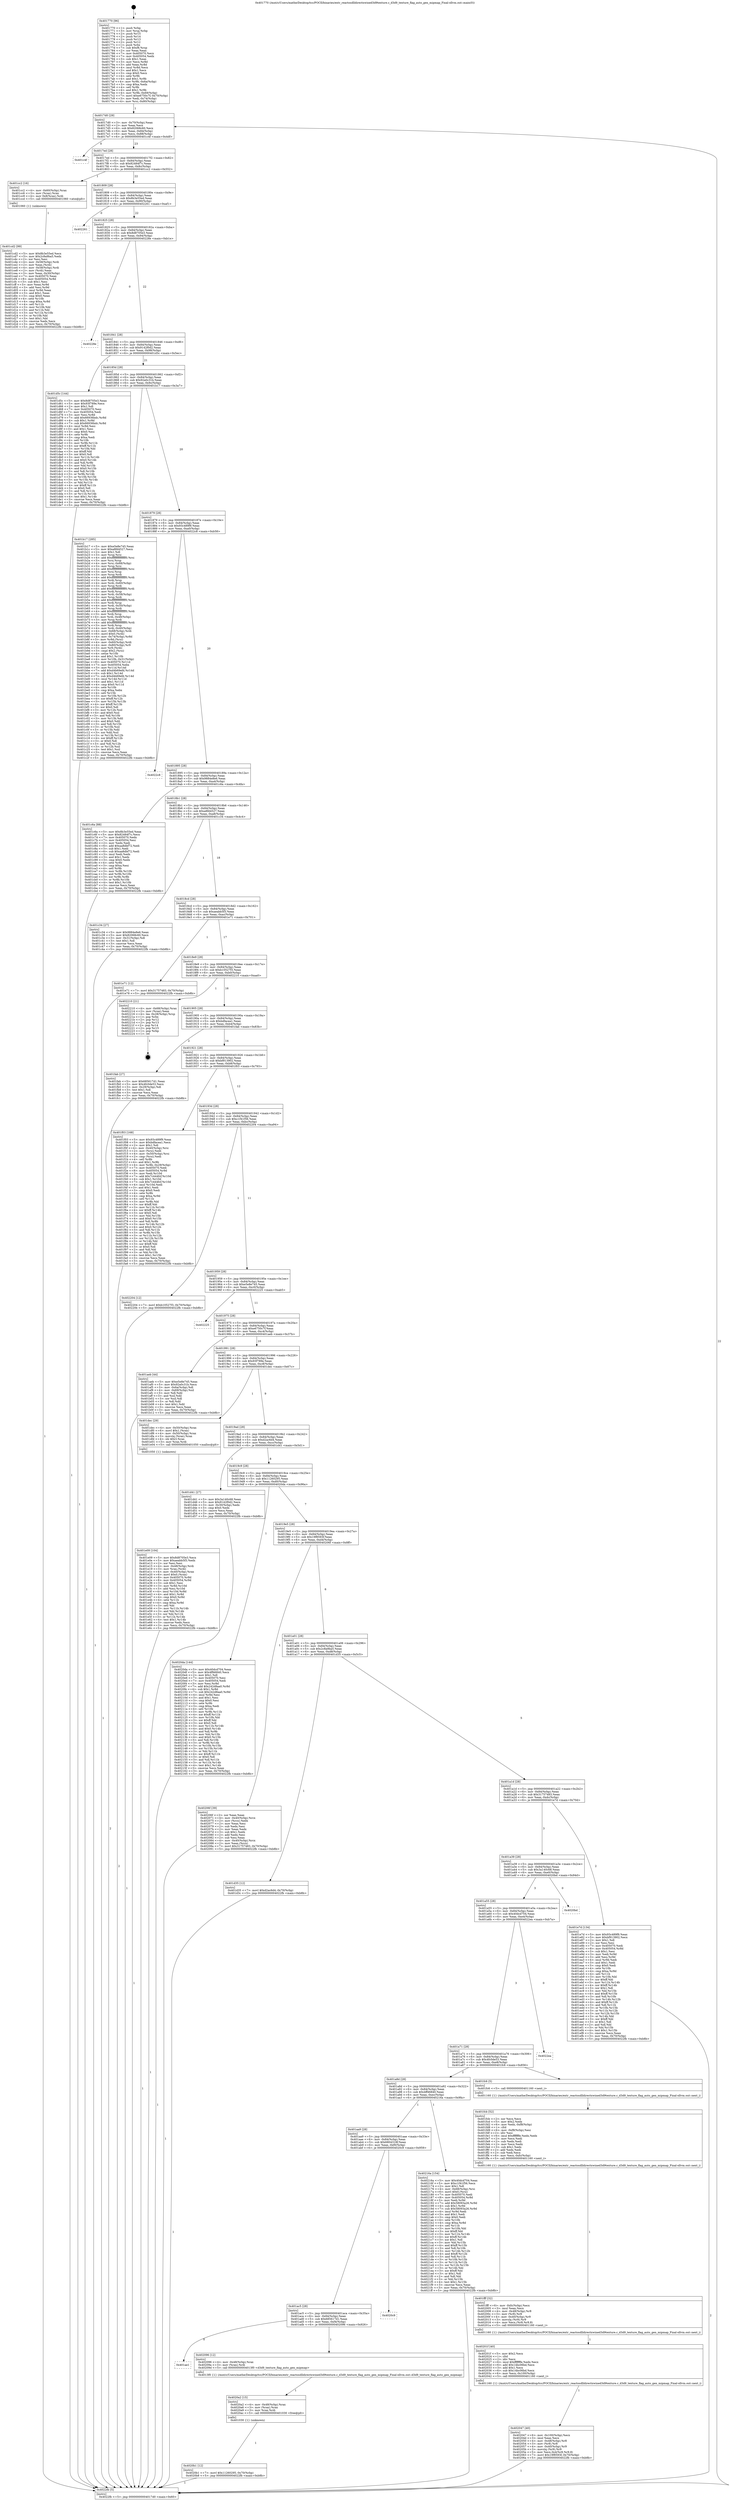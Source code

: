 digraph "0x401770" {
  label = "0x401770 (/mnt/c/Users/mathe/Desktop/tcc/POCII/binaries/extr_reactosdlldirectxwined3d9texture.c_d3d9_texture_flag_auto_gen_mipmap_Final-ollvm.out::main(0))"
  labelloc = "t"
  node[shape=record]

  Entry [label="",width=0.3,height=0.3,shape=circle,fillcolor=black,style=filled]
  "0x4017d0" [label="{
     0x4017d0 [29]\l
     | [instrs]\l
     &nbsp;&nbsp;0x4017d0 \<+3\>: mov -0x70(%rbp),%eax\l
     &nbsp;&nbsp;0x4017d3 \<+2\>: mov %eax,%ecx\l
     &nbsp;&nbsp;0x4017d5 \<+6\>: sub $0x82068c60,%ecx\l
     &nbsp;&nbsp;0x4017db \<+6\>: mov %eax,-0x84(%rbp)\l
     &nbsp;&nbsp;0x4017e1 \<+6\>: mov %ecx,-0x88(%rbp)\l
     &nbsp;&nbsp;0x4017e7 \<+6\>: je 0000000000401c4f \<main+0x4df\>\l
  }"]
  "0x401c4f" [label="{
     0x401c4f\l
  }", style=dashed]
  "0x4017ed" [label="{
     0x4017ed [28]\l
     | [instrs]\l
     &nbsp;&nbsp;0x4017ed \<+5\>: jmp 00000000004017f2 \<main+0x82\>\l
     &nbsp;&nbsp;0x4017f2 \<+6\>: mov -0x84(%rbp),%eax\l
     &nbsp;&nbsp;0x4017f8 \<+5\>: sub $0x82484f7c,%eax\l
     &nbsp;&nbsp;0x4017fd \<+6\>: mov %eax,-0x8c(%rbp)\l
     &nbsp;&nbsp;0x401803 \<+6\>: je 0000000000401cc2 \<main+0x552\>\l
  }"]
  Exit [label="",width=0.3,height=0.3,shape=circle,fillcolor=black,style=filled,peripheries=2]
  "0x401cc2" [label="{
     0x401cc2 [16]\l
     | [instrs]\l
     &nbsp;&nbsp;0x401cc2 \<+4\>: mov -0x60(%rbp),%rax\l
     &nbsp;&nbsp;0x401cc6 \<+3\>: mov (%rax),%rax\l
     &nbsp;&nbsp;0x401cc9 \<+4\>: mov 0x8(%rax),%rdi\l
     &nbsp;&nbsp;0x401ccd \<+5\>: call 0000000000401060 \<atoi@plt\>\l
     | [calls]\l
     &nbsp;&nbsp;0x401060 \{1\} (unknown)\l
  }"]
  "0x401809" [label="{
     0x401809 [28]\l
     | [instrs]\l
     &nbsp;&nbsp;0x401809 \<+5\>: jmp 000000000040180e \<main+0x9e\>\l
     &nbsp;&nbsp;0x40180e \<+6\>: mov -0x84(%rbp),%eax\l
     &nbsp;&nbsp;0x401814 \<+5\>: sub $0x8b3e55ed,%eax\l
     &nbsp;&nbsp;0x401819 \<+6\>: mov %eax,-0x90(%rbp)\l
     &nbsp;&nbsp;0x40181f \<+6\>: je 0000000000402261 \<main+0xaf1\>\l
  }"]
  "0x4020b1" [label="{
     0x4020b1 [12]\l
     | [instrs]\l
     &nbsp;&nbsp;0x4020b1 \<+7\>: movl $0x11260295,-0x70(%rbp)\l
     &nbsp;&nbsp;0x4020b8 \<+5\>: jmp 00000000004022fb \<main+0xb8b\>\l
  }"]
  "0x402261" [label="{
     0x402261\l
  }", style=dashed]
  "0x401825" [label="{
     0x401825 [28]\l
     | [instrs]\l
     &nbsp;&nbsp;0x401825 \<+5\>: jmp 000000000040182a \<main+0xba\>\l
     &nbsp;&nbsp;0x40182a \<+6\>: mov -0x84(%rbp),%eax\l
     &nbsp;&nbsp;0x401830 \<+5\>: sub $0x8d8705e3,%eax\l
     &nbsp;&nbsp;0x401835 \<+6\>: mov %eax,-0x94(%rbp)\l
     &nbsp;&nbsp;0x40183b \<+6\>: je 000000000040228e \<main+0xb1e\>\l
  }"]
  "0x4020a2" [label="{
     0x4020a2 [15]\l
     | [instrs]\l
     &nbsp;&nbsp;0x4020a2 \<+4\>: mov -0x48(%rbp),%rax\l
     &nbsp;&nbsp;0x4020a6 \<+3\>: mov (%rax),%rax\l
     &nbsp;&nbsp;0x4020a9 \<+3\>: mov %rax,%rdi\l
     &nbsp;&nbsp;0x4020ac \<+5\>: call 0000000000401030 \<free@plt\>\l
     | [calls]\l
     &nbsp;&nbsp;0x401030 \{1\} (unknown)\l
  }"]
  "0x40228e" [label="{
     0x40228e\l
  }", style=dashed]
  "0x401841" [label="{
     0x401841 [28]\l
     | [instrs]\l
     &nbsp;&nbsp;0x401841 \<+5\>: jmp 0000000000401846 \<main+0xd6\>\l
     &nbsp;&nbsp;0x401846 \<+6\>: mov -0x84(%rbp),%eax\l
     &nbsp;&nbsp;0x40184c \<+5\>: sub $0x9142f0d2,%eax\l
     &nbsp;&nbsp;0x401851 \<+6\>: mov %eax,-0x98(%rbp)\l
     &nbsp;&nbsp;0x401857 \<+6\>: je 0000000000401d5c \<main+0x5ec\>\l
  }"]
  "0x401ae1" [label="{
     0x401ae1\l
  }", style=dashed]
  "0x401d5c" [label="{
     0x401d5c [144]\l
     | [instrs]\l
     &nbsp;&nbsp;0x401d5c \<+5\>: mov $0x8d8705e3,%eax\l
     &nbsp;&nbsp;0x401d61 \<+5\>: mov $0x93f789e,%ecx\l
     &nbsp;&nbsp;0x401d66 \<+2\>: mov $0x1,%dl\l
     &nbsp;&nbsp;0x401d68 \<+7\>: mov 0x405070,%esi\l
     &nbsp;&nbsp;0x401d6f \<+7\>: mov 0x405054,%edi\l
     &nbsp;&nbsp;0x401d76 \<+3\>: mov %esi,%r8d\l
     &nbsp;&nbsp;0x401d79 \<+7\>: add $0x66936bdc,%r8d\l
     &nbsp;&nbsp;0x401d80 \<+4\>: sub $0x1,%r8d\l
     &nbsp;&nbsp;0x401d84 \<+7\>: sub $0x66936bdc,%r8d\l
     &nbsp;&nbsp;0x401d8b \<+4\>: imul %r8d,%esi\l
     &nbsp;&nbsp;0x401d8f \<+3\>: and $0x1,%esi\l
     &nbsp;&nbsp;0x401d92 \<+3\>: cmp $0x0,%esi\l
     &nbsp;&nbsp;0x401d95 \<+4\>: sete %r9b\l
     &nbsp;&nbsp;0x401d99 \<+3\>: cmp $0xa,%edi\l
     &nbsp;&nbsp;0x401d9c \<+4\>: setl %r10b\l
     &nbsp;&nbsp;0x401da0 \<+3\>: mov %r9b,%r11b\l
     &nbsp;&nbsp;0x401da3 \<+4\>: xor $0xff,%r11b\l
     &nbsp;&nbsp;0x401da7 \<+3\>: mov %r10b,%bl\l
     &nbsp;&nbsp;0x401daa \<+3\>: xor $0xff,%bl\l
     &nbsp;&nbsp;0x401dad \<+3\>: xor $0x0,%dl\l
     &nbsp;&nbsp;0x401db0 \<+3\>: mov %r11b,%r14b\l
     &nbsp;&nbsp;0x401db3 \<+4\>: and $0x0,%r14b\l
     &nbsp;&nbsp;0x401db7 \<+3\>: and %dl,%r9b\l
     &nbsp;&nbsp;0x401dba \<+3\>: mov %bl,%r15b\l
     &nbsp;&nbsp;0x401dbd \<+4\>: and $0x0,%r15b\l
     &nbsp;&nbsp;0x401dc1 \<+3\>: and %dl,%r10b\l
     &nbsp;&nbsp;0x401dc4 \<+3\>: or %r9b,%r14b\l
     &nbsp;&nbsp;0x401dc7 \<+3\>: or %r10b,%r15b\l
     &nbsp;&nbsp;0x401dca \<+3\>: xor %r15b,%r14b\l
     &nbsp;&nbsp;0x401dcd \<+3\>: or %bl,%r11b\l
     &nbsp;&nbsp;0x401dd0 \<+4\>: xor $0xff,%r11b\l
     &nbsp;&nbsp;0x401dd4 \<+3\>: or $0x0,%dl\l
     &nbsp;&nbsp;0x401dd7 \<+3\>: and %dl,%r11b\l
     &nbsp;&nbsp;0x401dda \<+3\>: or %r11b,%r14b\l
     &nbsp;&nbsp;0x401ddd \<+4\>: test $0x1,%r14b\l
     &nbsp;&nbsp;0x401de1 \<+3\>: cmovne %ecx,%eax\l
     &nbsp;&nbsp;0x401de4 \<+3\>: mov %eax,-0x70(%rbp)\l
     &nbsp;&nbsp;0x401de7 \<+5\>: jmp 00000000004022fb \<main+0xb8b\>\l
  }"]
  "0x40185d" [label="{
     0x40185d [28]\l
     | [instrs]\l
     &nbsp;&nbsp;0x40185d \<+5\>: jmp 0000000000401862 \<main+0xf2\>\l
     &nbsp;&nbsp;0x401862 \<+6\>: mov -0x84(%rbp),%eax\l
     &nbsp;&nbsp;0x401868 \<+5\>: sub $0x92a0c31b,%eax\l
     &nbsp;&nbsp;0x40186d \<+6\>: mov %eax,-0x9c(%rbp)\l
     &nbsp;&nbsp;0x401873 \<+6\>: je 0000000000401b17 \<main+0x3a7\>\l
  }"]
  "0x402096" [label="{
     0x402096 [12]\l
     | [instrs]\l
     &nbsp;&nbsp;0x402096 \<+4\>: mov -0x48(%rbp),%rax\l
     &nbsp;&nbsp;0x40209a \<+3\>: mov (%rax),%rdi\l
     &nbsp;&nbsp;0x40209d \<+5\>: call 00000000004013f0 \<d3d9_texture_flag_auto_gen_mipmap\>\l
     | [calls]\l
     &nbsp;&nbsp;0x4013f0 \{1\} (/mnt/c/Users/mathe/Desktop/tcc/POCII/binaries/extr_reactosdlldirectxwined3d9texture.c_d3d9_texture_flag_auto_gen_mipmap_Final-ollvm.out::d3d9_texture_flag_auto_gen_mipmap)\l
  }"]
  "0x401b17" [label="{
     0x401b17 [285]\l
     | [instrs]\l
     &nbsp;&nbsp;0x401b17 \<+5\>: mov $0xe5e8e745,%eax\l
     &nbsp;&nbsp;0x401b1c \<+5\>: mov $0xa8fd4527,%ecx\l
     &nbsp;&nbsp;0x401b21 \<+2\>: mov $0x1,%dl\l
     &nbsp;&nbsp;0x401b23 \<+3\>: mov %rsp,%rsi\l
     &nbsp;&nbsp;0x401b26 \<+4\>: add $0xfffffffffffffff0,%rsi\l
     &nbsp;&nbsp;0x401b2a \<+3\>: mov %rsi,%rsp\l
     &nbsp;&nbsp;0x401b2d \<+4\>: mov %rsi,-0x68(%rbp)\l
     &nbsp;&nbsp;0x401b31 \<+3\>: mov %rsp,%rsi\l
     &nbsp;&nbsp;0x401b34 \<+4\>: add $0xfffffffffffffff0,%rsi\l
     &nbsp;&nbsp;0x401b38 \<+3\>: mov %rsi,%rsp\l
     &nbsp;&nbsp;0x401b3b \<+3\>: mov %rsp,%rdi\l
     &nbsp;&nbsp;0x401b3e \<+4\>: add $0xfffffffffffffff0,%rdi\l
     &nbsp;&nbsp;0x401b42 \<+3\>: mov %rdi,%rsp\l
     &nbsp;&nbsp;0x401b45 \<+4\>: mov %rdi,-0x60(%rbp)\l
     &nbsp;&nbsp;0x401b49 \<+3\>: mov %rsp,%rdi\l
     &nbsp;&nbsp;0x401b4c \<+4\>: add $0xfffffffffffffff0,%rdi\l
     &nbsp;&nbsp;0x401b50 \<+3\>: mov %rdi,%rsp\l
     &nbsp;&nbsp;0x401b53 \<+4\>: mov %rdi,-0x58(%rbp)\l
     &nbsp;&nbsp;0x401b57 \<+3\>: mov %rsp,%rdi\l
     &nbsp;&nbsp;0x401b5a \<+4\>: add $0xfffffffffffffff0,%rdi\l
     &nbsp;&nbsp;0x401b5e \<+3\>: mov %rdi,%rsp\l
     &nbsp;&nbsp;0x401b61 \<+4\>: mov %rdi,-0x50(%rbp)\l
     &nbsp;&nbsp;0x401b65 \<+3\>: mov %rsp,%rdi\l
     &nbsp;&nbsp;0x401b68 \<+4\>: add $0xfffffffffffffff0,%rdi\l
     &nbsp;&nbsp;0x401b6c \<+3\>: mov %rdi,%rsp\l
     &nbsp;&nbsp;0x401b6f \<+4\>: mov %rdi,-0x48(%rbp)\l
     &nbsp;&nbsp;0x401b73 \<+3\>: mov %rsp,%rdi\l
     &nbsp;&nbsp;0x401b76 \<+4\>: add $0xfffffffffffffff0,%rdi\l
     &nbsp;&nbsp;0x401b7a \<+3\>: mov %rdi,%rsp\l
     &nbsp;&nbsp;0x401b7d \<+4\>: mov %rdi,-0x40(%rbp)\l
     &nbsp;&nbsp;0x401b81 \<+4\>: mov -0x68(%rbp),%rdi\l
     &nbsp;&nbsp;0x401b85 \<+6\>: movl $0x0,(%rdi)\l
     &nbsp;&nbsp;0x401b8b \<+4\>: mov -0x74(%rbp),%r8d\l
     &nbsp;&nbsp;0x401b8f \<+3\>: mov %r8d,(%rsi)\l
     &nbsp;&nbsp;0x401b92 \<+4\>: mov -0x60(%rbp),%rdi\l
     &nbsp;&nbsp;0x401b96 \<+4\>: mov -0x80(%rbp),%r9\l
     &nbsp;&nbsp;0x401b9a \<+3\>: mov %r9,(%rdi)\l
     &nbsp;&nbsp;0x401b9d \<+3\>: cmpl $0x2,(%rsi)\l
     &nbsp;&nbsp;0x401ba0 \<+4\>: setne %r10b\l
     &nbsp;&nbsp;0x401ba4 \<+4\>: and $0x1,%r10b\l
     &nbsp;&nbsp;0x401ba8 \<+4\>: mov %r10b,-0x31(%rbp)\l
     &nbsp;&nbsp;0x401bac \<+8\>: mov 0x405070,%r11d\l
     &nbsp;&nbsp;0x401bb4 \<+7\>: mov 0x405054,%ebx\l
     &nbsp;&nbsp;0x401bbb \<+3\>: mov %r11d,%r14d\l
     &nbsp;&nbsp;0x401bbe \<+7\>: add $0xd4b69efd,%r14d\l
     &nbsp;&nbsp;0x401bc5 \<+4\>: sub $0x1,%r14d\l
     &nbsp;&nbsp;0x401bc9 \<+7\>: sub $0xd4b69efd,%r14d\l
     &nbsp;&nbsp;0x401bd0 \<+4\>: imul %r14d,%r11d\l
     &nbsp;&nbsp;0x401bd4 \<+4\>: and $0x1,%r11d\l
     &nbsp;&nbsp;0x401bd8 \<+4\>: cmp $0x0,%r11d\l
     &nbsp;&nbsp;0x401bdc \<+4\>: sete %r10b\l
     &nbsp;&nbsp;0x401be0 \<+3\>: cmp $0xa,%ebx\l
     &nbsp;&nbsp;0x401be3 \<+4\>: setl %r15b\l
     &nbsp;&nbsp;0x401be7 \<+3\>: mov %r10b,%r12b\l
     &nbsp;&nbsp;0x401bea \<+4\>: xor $0xff,%r12b\l
     &nbsp;&nbsp;0x401bee \<+3\>: mov %r15b,%r13b\l
     &nbsp;&nbsp;0x401bf1 \<+4\>: xor $0xff,%r13b\l
     &nbsp;&nbsp;0x401bf5 \<+3\>: xor $0x0,%dl\l
     &nbsp;&nbsp;0x401bf8 \<+3\>: mov %r12b,%sil\l
     &nbsp;&nbsp;0x401bfb \<+4\>: and $0x0,%sil\l
     &nbsp;&nbsp;0x401bff \<+3\>: and %dl,%r10b\l
     &nbsp;&nbsp;0x401c02 \<+3\>: mov %r13b,%dil\l
     &nbsp;&nbsp;0x401c05 \<+4\>: and $0x0,%dil\l
     &nbsp;&nbsp;0x401c09 \<+3\>: and %dl,%r15b\l
     &nbsp;&nbsp;0x401c0c \<+3\>: or %r10b,%sil\l
     &nbsp;&nbsp;0x401c0f \<+3\>: or %r15b,%dil\l
     &nbsp;&nbsp;0x401c12 \<+3\>: xor %dil,%sil\l
     &nbsp;&nbsp;0x401c15 \<+3\>: or %r13b,%r12b\l
     &nbsp;&nbsp;0x401c18 \<+4\>: xor $0xff,%r12b\l
     &nbsp;&nbsp;0x401c1c \<+3\>: or $0x0,%dl\l
     &nbsp;&nbsp;0x401c1f \<+3\>: and %dl,%r12b\l
     &nbsp;&nbsp;0x401c22 \<+3\>: or %r12b,%sil\l
     &nbsp;&nbsp;0x401c25 \<+4\>: test $0x1,%sil\l
     &nbsp;&nbsp;0x401c29 \<+3\>: cmovne %ecx,%eax\l
     &nbsp;&nbsp;0x401c2c \<+3\>: mov %eax,-0x70(%rbp)\l
     &nbsp;&nbsp;0x401c2f \<+5\>: jmp 00000000004022fb \<main+0xb8b\>\l
  }"]
  "0x401879" [label="{
     0x401879 [28]\l
     | [instrs]\l
     &nbsp;&nbsp;0x401879 \<+5\>: jmp 000000000040187e \<main+0x10e\>\l
     &nbsp;&nbsp;0x40187e \<+6\>: mov -0x84(%rbp),%eax\l
     &nbsp;&nbsp;0x401884 \<+5\>: sub $0x93c489f9,%eax\l
     &nbsp;&nbsp;0x401889 \<+6\>: mov %eax,-0xa0(%rbp)\l
     &nbsp;&nbsp;0x40188f \<+6\>: je 00000000004022c8 \<main+0xb58\>\l
  }"]
  "0x401ac5" [label="{
     0x401ac5 [28]\l
     | [instrs]\l
     &nbsp;&nbsp;0x401ac5 \<+5\>: jmp 0000000000401aca \<main+0x35a\>\l
     &nbsp;&nbsp;0x401aca \<+6\>: mov -0x84(%rbp),%eax\l
     &nbsp;&nbsp;0x401ad0 \<+5\>: sub $0x685617d1,%eax\l
     &nbsp;&nbsp;0x401ad5 \<+6\>: mov %eax,-0xf4(%rbp)\l
     &nbsp;&nbsp;0x401adb \<+6\>: je 0000000000402096 \<main+0x926\>\l
  }"]
  "0x4022c8" [label="{
     0x4022c8\l
  }", style=dashed]
  "0x401895" [label="{
     0x401895 [28]\l
     | [instrs]\l
     &nbsp;&nbsp;0x401895 \<+5\>: jmp 000000000040189a \<main+0x12a\>\l
     &nbsp;&nbsp;0x40189a \<+6\>: mov -0x84(%rbp),%eax\l
     &nbsp;&nbsp;0x4018a0 \<+5\>: sub $0x9884e8e6,%eax\l
     &nbsp;&nbsp;0x4018a5 \<+6\>: mov %eax,-0xa4(%rbp)\l
     &nbsp;&nbsp;0x4018ab \<+6\>: je 0000000000401c6a \<main+0x4fa\>\l
  }"]
  "0x4020c9" [label="{
     0x4020c9\l
  }", style=dashed]
  "0x401c6a" [label="{
     0x401c6a [88]\l
     | [instrs]\l
     &nbsp;&nbsp;0x401c6a \<+5\>: mov $0x8b3e55ed,%eax\l
     &nbsp;&nbsp;0x401c6f \<+5\>: mov $0x82484f7c,%ecx\l
     &nbsp;&nbsp;0x401c74 \<+7\>: mov 0x405070,%edx\l
     &nbsp;&nbsp;0x401c7b \<+7\>: mov 0x405054,%esi\l
     &nbsp;&nbsp;0x401c82 \<+2\>: mov %edx,%edi\l
     &nbsp;&nbsp;0x401c84 \<+6\>: add $0xaa8dbf72,%edi\l
     &nbsp;&nbsp;0x401c8a \<+3\>: sub $0x1,%edi\l
     &nbsp;&nbsp;0x401c8d \<+6\>: sub $0xaa8dbf72,%edi\l
     &nbsp;&nbsp;0x401c93 \<+3\>: imul %edi,%edx\l
     &nbsp;&nbsp;0x401c96 \<+3\>: and $0x1,%edx\l
     &nbsp;&nbsp;0x401c99 \<+3\>: cmp $0x0,%edx\l
     &nbsp;&nbsp;0x401c9c \<+4\>: sete %r8b\l
     &nbsp;&nbsp;0x401ca0 \<+3\>: cmp $0xa,%esi\l
     &nbsp;&nbsp;0x401ca3 \<+4\>: setl %r9b\l
     &nbsp;&nbsp;0x401ca7 \<+3\>: mov %r8b,%r10b\l
     &nbsp;&nbsp;0x401caa \<+3\>: and %r9b,%r10b\l
     &nbsp;&nbsp;0x401cad \<+3\>: xor %r9b,%r8b\l
     &nbsp;&nbsp;0x401cb0 \<+3\>: or %r8b,%r10b\l
     &nbsp;&nbsp;0x401cb3 \<+4\>: test $0x1,%r10b\l
     &nbsp;&nbsp;0x401cb7 \<+3\>: cmovne %ecx,%eax\l
     &nbsp;&nbsp;0x401cba \<+3\>: mov %eax,-0x70(%rbp)\l
     &nbsp;&nbsp;0x401cbd \<+5\>: jmp 00000000004022fb \<main+0xb8b\>\l
  }"]
  "0x4018b1" [label="{
     0x4018b1 [28]\l
     | [instrs]\l
     &nbsp;&nbsp;0x4018b1 \<+5\>: jmp 00000000004018b6 \<main+0x146\>\l
     &nbsp;&nbsp;0x4018b6 \<+6\>: mov -0x84(%rbp),%eax\l
     &nbsp;&nbsp;0x4018bc \<+5\>: sub $0xa8fd4527,%eax\l
     &nbsp;&nbsp;0x4018c1 \<+6\>: mov %eax,-0xa8(%rbp)\l
     &nbsp;&nbsp;0x4018c7 \<+6\>: je 0000000000401c34 \<main+0x4c4\>\l
  }"]
  "0x401aa9" [label="{
     0x401aa9 [28]\l
     | [instrs]\l
     &nbsp;&nbsp;0x401aa9 \<+5\>: jmp 0000000000401aae \<main+0x33e\>\l
     &nbsp;&nbsp;0x401aae \<+6\>: mov -0x84(%rbp),%eax\l
     &nbsp;&nbsp;0x401ab4 \<+5\>: sub $0x6804318f,%eax\l
     &nbsp;&nbsp;0x401ab9 \<+6\>: mov %eax,-0xf0(%rbp)\l
     &nbsp;&nbsp;0x401abf \<+6\>: je 00000000004020c9 \<main+0x959\>\l
  }"]
  "0x401c34" [label="{
     0x401c34 [27]\l
     | [instrs]\l
     &nbsp;&nbsp;0x401c34 \<+5\>: mov $0x9884e8e6,%eax\l
     &nbsp;&nbsp;0x401c39 \<+5\>: mov $0x82068c60,%ecx\l
     &nbsp;&nbsp;0x401c3e \<+3\>: mov -0x31(%rbp),%dl\l
     &nbsp;&nbsp;0x401c41 \<+3\>: test $0x1,%dl\l
     &nbsp;&nbsp;0x401c44 \<+3\>: cmovne %ecx,%eax\l
     &nbsp;&nbsp;0x401c47 \<+3\>: mov %eax,-0x70(%rbp)\l
     &nbsp;&nbsp;0x401c4a \<+5\>: jmp 00000000004022fb \<main+0xb8b\>\l
  }"]
  "0x4018cd" [label="{
     0x4018cd [28]\l
     | [instrs]\l
     &nbsp;&nbsp;0x4018cd \<+5\>: jmp 00000000004018d2 \<main+0x162\>\l
     &nbsp;&nbsp;0x4018d2 \<+6\>: mov -0x84(%rbp),%eax\l
     &nbsp;&nbsp;0x4018d8 \<+5\>: sub $0xaeabb5f3,%eax\l
     &nbsp;&nbsp;0x4018dd \<+6\>: mov %eax,-0xac(%rbp)\l
     &nbsp;&nbsp;0x4018e3 \<+6\>: je 0000000000401e71 \<main+0x701\>\l
  }"]
  "0x40216a" [label="{
     0x40216a [154]\l
     | [instrs]\l
     &nbsp;&nbsp;0x40216a \<+5\>: mov $0x40dcd704,%eax\l
     &nbsp;&nbsp;0x40216f \<+5\>: mov $0xc1f41f56,%ecx\l
     &nbsp;&nbsp;0x402174 \<+2\>: mov $0x1,%dl\l
     &nbsp;&nbsp;0x402176 \<+4\>: mov -0x68(%rbp),%rsi\l
     &nbsp;&nbsp;0x40217a \<+6\>: movl $0x0,(%rsi)\l
     &nbsp;&nbsp;0x402180 \<+7\>: mov 0x405070,%edi\l
     &nbsp;&nbsp;0x402187 \<+8\>: mov 0x405054,%r8d\l
     &nbsp;&nbsp;0x40218f \<+3\>: mov %edi,%r9d\l
     &nbsp;&nbsp;0x402192 \<+7\>: add $0x58093a26,%r9d\l
     &nbsp;&nbsp;0x402199 \<+4\>: sub $0x1,%r9d\l
     &nbsp;&nbsp;0x40219d \<+7\>: sub $0x58093a26,%r9d\l
     &nbsp;&nbsp;0x4021a4 \<+4\>: imul %r9d,%edi\l
     &nbsp;&nbsp;0x4021a8 \<+3\>: and $0x1,%edi\l
     &nbsp;&nbsp;0x4021ab \<+3\>: cmp $0x0,%edi\l
     &nbsp;&nbsp;0x4021ae \<+4\>: sete %r10b\l
     &nbsp;&nbsp;0x4021b2 \<+4\>: cmp $0xa,%r8d\l
     &nbsp;&nbsp;0x4021b6 \<+4\>: setl %r11b\l
     &nbsp;&nbsp;0x4021ba \<+3\>: mov %r10b,%bl\l
     &nbsp;&nbsp;0x4021bd \<+3\>: xor $0xff,%bl\l
     &nbsp;&nbsp;0x4021c0 \<+3\>: mov %r11b,%r14b\l
     &nbsp;&nbsp;0x4021c3 \<+4\>: xor $0xff,%r14b\l
     &nbsp;&nbsp;0x4021c7 \<+3\>: xor $0x1,%dl\l
     &nbsp;&nbsp;0x4021ca \<+3\>: mov %bl,%r15b\l
     &nbsp;&nbsp;0x4021cd \<+4\>: and $0xff,%r15b\l
     &nbsp;&nbsp;0x4021d1 \<+3\>: and %dl,%r10b\l
     &nbsp;&nbsp;0x4021d4 \<+3\>: mov %r14b,%r12b\l
     &nbsp;&nbsp;0x4021d7 \<+4\>: and $0xff,%r12b\l
     &nbsp;&nbsp;0x4021db \<+3\>: and %dl,%r11b\l
     &nbsp;&nbsp;0x4021de \<+3\>: or %r10b,%r15b\l
     &nbsp;&nbsp;0x4021e1 \<+3\>: or %r11b,%r12b\l
     &nbsp;&nbsp;0x4021e4 \<+3\>: xor %r12b,%r15b\l
     &nbsp;&nbsp;0x4021e7 \<+3\>: or %r14b,%bl\l
     &nbsp;&nbsp;0x4021ea \<+3\>: xor $0xff,%bl\l
     &nbsp;&nbsp;0x4021ed \<+3\>: or $0x1,%dl\l
     &nbsp;&nbsp;0x4021f0 \<+2\>: and %dl,%bl\l
     &nbsp;&nbsp;0x4021f2 \<+3\>: or %bl,%r15b\l
     &nbsp;&nbsp;0x4021f5 \<+4\>: test $0x1,%r15b\l
     &nbsp;&nbsp;0x4021f9 \<+3\>: cmovne %ecx,%eax\l
     &nbsp;&nbsp;0x4021fc \<+3\>: mov %eax,-0x70(%rbp)\l
     &nbsp;&nbsp;0x4021ff \<+5\>: jmp 00000000004022fb \<main+0xb8b\>\l
  }"]
  "0x401e71" [label="{
     0x401e71 [12]\l
     | [instrs]\l
     &nbsp;&nbsp;0x401e71 \<+7\>: movl $0x31757483,-0x70(%rbp)\l
     &nbsp;&nbsp;0x401e78 \<+5\>: jmp 00000000004022fb \<main+0xb8b\>\l
  }"]
  "0x4018e9" [label="{
     0x4018e9 [28]\l
     | [instrs]\l
     &nbsp;&nbsp;0x4018e9 \<+5\>: jmp 00000000004018ee \<main+0x17e\>\l
     &nbsp;&nbsp;0x4018ee \<+6\>: mov -0x84(%rbp),%eax\l
     &nbsp;&nbsp;0x4018f4 \<+5\>: sub $0xb10527f3,%eax\l
     &nbsp;&nbsp;0x4018f9 \<+6\>: mov %eax,-0xb0(%rbp)\l
     &nbsp;&nbsp;0x4018ff \<+6\>: je 0000000000402210 \<main+0xaa0\>\l
  }"]
  "0x402047" [label="{
     0x402047 [40]\l
     | [instrs]\l
     &nbsp;&nbsp;0x402047 \<+6\>: mov -0x100(%rbp),%ecx\l
     &nbsp;&nbsp;0x40204d \<+3\>: imul %eax,%ecx\l
     &nbsp;&nbsp;0x402050 \<+4\>: mov -0x48(%rbp),%r8\l
     &nbsp;&nbsp;0x402054 \<+3\>: mov (%r8),%r8\l
     &nbsp;&nbsp;0x402057 \<+4\>: mov -0x40(%rbp),%r9\l
     &nbsp;&nbsp;0x40205b \<+3\>: movslq (%r9),%r9\l
     &nbsp;&nbsp;0x40205e \<+5\>: mov %ecx,0x4(%r8,%r9,8)\l
     &nbsp;&nbsp;0x402063 \<+7\>: movl $0x19f8593f,-0x70(%rbp)\l
     &nbsp;&nbsp;0x40206a \<+5\>: jmp 00000000004022fb \<main+0xb8b\>\l
  }"]
  "0x402210" [label="{
     0x402210 [21]\l
     | [instrs]\l
     &nbsp;&nbsp;0x402210 \<+4\>: mov -0x68(%rbp),%rax\l
     &nbsp;&nbsp;0x402214 \<+2\>: mov (%rax),%eax\l
     &nbsp;&nbsp;0x402216 \<+4\>: lea -0x28(%rbp),%rsp\l
     &nbsp;&nbsp;0x40221a \<+1\>: pop %rbx\l
     &nbsp;&nbsp;0x40221b \<+2\>: pop %r12\l
     &nbsp;&nbsp;0x40221d \<+2\>: pop %r13\l
     &nbsp;&nbsp;0x40221f \<+2\>: pop %r14\l
     &nbsp;&nbsp;0x402221 \<+2\>: pop %r15\l
     &nbsp;&nbsp;0x402223 \<+1\>: pop %rbp\l
     &nbsp;&nbsp;0x402224 \<+1\>: ret\l
  }"]
  "0x401905" [label="{
     0x401905 [28]\l
     | [instrs]\l
     &nbsp;&nbsp;0x401905 \<+5\>: jmp 000000000040190a \<main+0x19a\>\l
     &nbsp;&nbsp;0x40190a \<+6\>: mov -0x84(%rbp),%eax\l
     &nbsp;&nbsp;0x401910 \<+5\>: sub $0xbdfacea1,%eax\l
     &nbsp;&nbsp;0x401915 \<+6\>: mov %eax,-0xb4(%rbp)\l
     &nbsp;&nbsp;0x40191b \<+6\>: je 0000000000401fab \<main+0x83b\>\l
  }"]
  "0x40201f" [label="{
     0x40201f [40]\l
     | [instrs]\l
     &nbsp;&nbsp;0x40201f \<+5\>: mov $0x2,%ecx\l
     &nbsp;&nbsp;0x402024 \<+1\>: cltd\l
     &nbsp;&nbsp;0x402025 \<+2\>: idiv %ecx\l
     &nbsp;&nbsp;0x402027 \<+6\>: imul $0xfffffffe,%edx,%ecx\l
     &nbsp;&nbsp;0x40202d \<+6\>: add $0x14bc06bd,%ecx\l
     &nbsp;&nbsp;0x402033 \<+3\>: add $0x1,%ecx\l
     &nbsp;&nbsp;0x402036 \<+6\>: sub $0x14bc06bd,%ecx\l
     &nbsp;&nbsp;0x40203c \<+6\>: mov %ecx,-0x100(%rbp)\l
     &nbsp;&nbsp;0x402042 \<+5\>: call 0000000000401160 \<next_i\>\l
     | [calls]\l
     &nbsp;&nbsp;0x401160 \{1\} (/mnt/c/Users/mathe/Desktop/tcc/POCII/binaries/extr_reactosdlldirectxwined3d9texture.c_d3d9_texture_flag_auto_gen_mipmap_Final-ollvm.out::next_i)\l
  }"]
  "0x401fab" [label="{
     0x401fab [27]\l
     | [instrs]\l
     &nbsp;&nbsp;0x401fab \<+5\>: mov $0x685617d1,%eax\l
     &nbsp;&nbsp;0x401fb0 \<+5\>: mov $0x4fc0de53,%ecx\l
     &nbsp;&nbsp;0x401fb5 \<+3\>: mov -0x29(%rbp),%dl\l
     &nbsp;&nbsp;0x401fb8 \<+3\>: test $0x1,%dl\l
     &nbsp;&nbsp;0x401fbb \<+3\>: cmovne %ecx,%eax\l
     &nbsp;&nbsp;0x401fbe \<+3\>: mov %eax,-0x70(%rbp)\l
     &nbsp;&nbsp;0x401fc1 \<+5\>: jmp 00000000004022fb \<main+0xb8b\>\l
  }"]
  "0x401921" [label="{
     0x401921 [28]\l
     | [instrs]\l
     &nbsp;&nbsp;0x401921 \<+5\>: jmp 0000000000401926 \<main+0x1b6\>\l
     &nbsp;&nbsp;0x401926 \<+6\>: mov -0x84(%rbp),%eax\l
     &nbsp;&nbsp;0x40192c \<+5\>: sub $0xbf913902,%eax\l
     &nbsp;&nbsp;0x401931 \<+6\>: mov %eax,-0xb8(%rbp)\l
     &nbsp;&nbsp;0x401937 \<+6\>: je 0000000000401f03 \<main+0x793\>\l
  }"]
  "0x401fff" [label="{
     0x401fff [32]\l
     | [instrs]\l
     &nbsp;&nbsp;0x401fff \<+6\>: mov -0xfc(%rbp),%ecx\l
     &nbsp;&nbsp;0x402005 \<+3\>: imul %eax,%ecx\l
     &nbsp;&nbsp;0x402008 \<+4\>: mov -0x48(%rbp),%r8\l
     &nbsp;&nbsp;0x40200c \<+3\>: mov (%r8),%r8\l
     &nbsp;&nbsp;0x40200f \<+4\>: mov -0x40(%rbp),%r9\l
     &nbsp;&nbsp;0x402013 \<+3\>: movslq (%r9),%r9\l
     &nbsp;&nbsp;0x402016 \<+4\>: mov %ecx,(%r8,%r9,8)\l
     &nbsp;&nbsp;0x40201a \<+5\>: call 0000000000401160 \<next_i\>\l
     | [calls]\l
     &nbsp;&nbsp;0x401160 \{1\} (/mnt/c/Users/mathe/Desktop/tcc/POCII/binaries/extr_reactosdlldirectxwined3d9texture.c_d3d9_texture_flag_auto_gen_mipmap_Final-ollvm.out::next_i)\l
  }"]
  "0x401f03" [label="{
     0x401f03 [168]\l
     | [instrs]\l
     &nbsp;&nbsp;0x401f03 \<+5\>: mov $0x93c489f9,%eax\l
     &nbsp;&nbsp;0x401f08 \<+5\>: mov $0xbdfacea1,%ecx\l
     &nbsp;&nbsp;0x401f0d \<+2\>: mov $0x1,%dl\l
     &nbsp;&nbsp;0x401f0f \<+4\>: mov -0x40(%rbp),%rsi\l
     &nbsp;&nbsp;0x401f13 \<+2\>: mov (%rsi),%edi\l
     &nbsp;&nbsp;0x401f15 \<+4\>: mov -0x50(%rbp),%rsi\l
     &nbsp;&nbsp;0x401f19 \<+2\>: cmp (%rsi),%edi\l
     &nbsp;&nbsp;0x401f1b \<+4\>: setl %r8b\l
     &nbsp;&nbsp;0x401f1f \<+4\>: and $0x1,%r8b\l
     &nbsp;&nbsp;0x401f23 \<+4\>: mov %r8b,-0x29(%rbp)\l
     &nbsp;&nbsp;0x401f27 \<+7\>: mov 0x405070,%edi\l
     &nbsp;&nbsp;0x401f2e \<+8\>: mov 0x405054,%r9d\l
     &nbsp;&nbsp;0x401f36 \<+3\>: mov %edi,%r10d\l
     &nbsp;&nbsp;0x401f39 \<+7\>: add $0x7c444fcf,%r10d\l
     &nbsp;&nbsp;0x401f40 \<+4\>: sub $0x1,%r10d\l
     &nbsp;&nbsp;0x401f44 \<+7\>: sub $0x7c444fcf,%r10d\l
     &nbsp;&nbsp;0x401f4b \<+4\>: imul %r10d,%edi\l
     &nbsp;&nbsp;0x401f4f \<+3\>: and $0x1,%edi\l
     &nbsp;&nbsp;0x401f52 \<+3\>: cmp $0x0,%edi\l
     &nbsp;&nbsp;0x401f55 \<+4\>: sete %r8b\l
     &nbsp;&nbsp;0x401f59 \<+4\>: cmp $0xa,%r9d\l
     &nbsp;&nbsp;0x401f5d \<+4\>: setl %r11b\l
     &nbsp;&nbsp;0x401f61 \<+3\>: mov %r8b,%bl\l
     &nbsp;&nbsp;0x401f64 \<+3\>: xor $0xff,%bl\l
     &nbsp;&nbsp;0x401f67 \<+3\>: mov %r11b,%r14b\l
     &nbsp;&nbsp;0x401f6a \<+4\>: xor $0xff,%r14b\l
     &nbsp;&nbsp;0x401f6e \<+3\>: xor $0x0,%dl\l
     &nbsp;&nbsp;0x401f71 \<+3\>: mov %bl,%r15b\l
     &nbsp;&nbsp;0x401f74 \<+4\>: and $0x0,%r15b\l
     &nbsp;&nbsp;0x401f78 \<+3\>: and %dl,%r8b\l
     &nbsp;&nbsp;0x401f7b \<+3\>: mov %r14b,%r12b\l
     &nbsp;&nbsp;0x401f7e \<+4\>: and $0x0,%r12b\l
     &nbsp;&nbsp;0x401f82 \<+3\>: and %dl,%r11b\l
     &nbsp;&nbsp;0x401f85 \<+3\>: or %r8b,%r15b\l
     &nbsp;&nbsp;0x401f88 \<+3\>: or %r11b,%r12b\l
     &nbsp;&nbsp;0x401f8b \<+3\>: xor %r12b,%r15b\l
     &nbsp;&nbsp;0x401f8e \<+3\>: or %r14b,%bl\l
     &nbsp;&nbsp;0x401f91 \<+3\>: xor $0xff,%bl\l
     &nbsp;&nbsp;0x401f94 \<+3\>: or $0x0,%dl\l
     &nbsp;&nbsp;0x401f97 \<+2\>: and %dl,%bl\l
     &nbsp;&nbsp;0x401f99 \<+3\>: or %bl,%r15b\l
     &nbsp;&nbsp;0x401f9c \<+4\>: test $0x1,%r15b\l
     &nbsp;&nbsp;0x401fa0 \<+3\>: cmovne %ecx,%eax\l
     &nbsp;&nbsp;0x401fa3 \<+3\>: mov %eax,-0x70(%rbp)\l
     &nbsp;&nbsp;0x401fa6 \<+5\>: jmp 00000000004022fb \<main+0xb8b\>\l
  }"]
  "0x40193d" [label="{
     0x40193d [28]\l
     | [instrs]\l
     &nbsp;&nbsp;0x40193d \<+5\>: jmp 0000000000401942 \<main+0x1d2\>\l
     &nbsp;&nbsp;0x401942 \<+6\>: mov -0x84(%rbp),%eax\l
     &nbsp;&nbsp;0x401948 \<+5\>: sub $0xc1f41f56,%eax\l
     &nbsp;&nbsp;0x40194d \<+6\>: mov %eax,-0xbc(%rbp)\l
     &nbsp;&nbsp;0x401953 \<+6\>: je 0000000000402204 \<main+0xa94\>\l
  }"]
  "0x401fcb" [label="{
     0x401fcb [52]\l
     | [instrs]\l
     &nbsp;&nbsp;0x401fcb \<+2\>: xor %ecx,%ecx\l
     &nbsp;&nbsp;0x401fcd \<+5\>: mov $0x2,%edx\l
     &nbsp;&nbsp;0x401fd2 \<+6\>: mov %edx,-0xf8(%rbp)\l
     &nbsp;&nbsp;0x401fd8 \<+1\>: cltd\l
     &nbsp;&nbsp;0x401fd9 \<+6\>: mov -0xf8(%rbp),%esi\l
     &nbsp;&nbsp;0x401fdf \<+2\>: idiv %esi\l
     &nbsp;&nbsp;0x401fe1 \<+6\>: imul $0xfffffffe,%edx,%edx\l
     &nbsp;&nbsp;0x401fe7 \<+2\>: mov %ecx,%edi\l
     &nbsp;&nbsp;0x401fe9 \<+2\>: sub %edx,%edi\l
     &nbsp;&nbsp;0x401feb \<+2\>: mov %ecx,%edx\l
     &nbsp;&nbsp;0x401fed \<+3\>: sub $0x1,%edx\l
     &nbsp;&nbsp;0x401ff0 \<+2\>: add %edx,%edi\l
     &nbsp;&nbsp;0x401ff2 \<+2\>: sub %edi,%ecx\l
     &nbsp;&nbsp;0x401ff4 \<+6\>: mov %ecx,-0xfc(%rbp)\l
     &nbsp;&nbsp;0x401ffa \<+5\>: call 0000000000401160 \<next_i\>\l
     | [calls]\l
     &nbsp;&nbsp;0x401160 \{1\} (/mnt/c/Users/mathe/Desktop/tcc/POCII/binaries/extr_reactosdlldirectxwined3d9texture.c_d3d9_texture_flag_auto_gen_mipmap_Final-ollvm.out::next_i)\l
  }"]
  "0x402204" [label="{
     0x402204 [12]\l
     | [instrs]\l
     &nbsp;&nbsp;0x402204 \<+7\>: movl $0xb10527f3,-0x70(%rbp)\l
     &nbsp;&nbsp;0x40220b \<+5\>: jmp 00000000004022fb \<main+0xb8b\>\l
  }"]
  "0x401959" [label="{
     0x401959 [28]\l
     | [instrs]\l
     &nbsp;&nbsp;0x401959 \<+5\>: jmp 000000000040195e \<main+0x1ee\>\l
     &nbsp;&nbsp;0x40195e \<+6\>: mov -0x84(%rbp),%eax\l
     &nbsp;&nbsp;0x401964 \<+5\>: sub $0xe5e8e745,%eax\l
     &nbsp;&nbsp;0x401969 \<+6\>: mov %eax,-0xc0(%rbp)\l
     &nbsp;&nbsp;0x40196f \<+6\>: je 0000000000402225 \<main+0xab5\>\l
  }"]
  "0x401a8d" [label="{
     0x401a8d [28]\l
     | [instrs]\l
     &nbsp;&nbsp;0x401a8d \<+5\>: jmp 0000000000401a92 \<main+0x322\>\l
     &nbsp;&nbsp;0x401a92 \<+6\>: mov -0x84(%rbp),%eax\l
     &nbsp;&nbsp;0x401a98 \<+5\>: sub $0x4ff46840,%eax\l
     &nbsp;&nbsp;0x401a9d \<+6\>: mov %eax,-0xec(%rbp)\l
     &nbsp;&nbsp;0x401aa3 \<+6\>: je 000000000040216a \<main+0x9fa\>\l
  }"]
  "0x402225" [label="{
     0x402225\l
  }", style=dashed]
  "0x401975" [label="{
     0x401975 [28]\l
     | [instrs]\l
     &nbsp;&nbsp;0x401975 \<+5\>: jmp 000000000040197a \<main+0x20a\>\l
     &nbsp;&nbsp;0x40197a \<+6\>: mov -0x84(%rbp),%eax\l
     &nbsp;&nbsp;0x401980 \<+5\>: sub $0xe6750c7f,%eax\l
     &nbsp;&nbsp;0x401985 \<+6\>: mov %eax,-0xc4(%rbp)\l
     &nbsp;&nbsp;0x40198b \<+6\>: je 0000000000401aeb \<main+0x37b\>\l
  }"]
  "0x401fc6" [label="{
     0x401fc6 [5]\l
     | [instrs]\l
     &nbsp;&nbsp;0x401fc6 \<+5\>: call 0000000000401160 \<next_i\>\l
     | [calls]\l
     &nbsp;&nbsp;0x401160 \{1\} (/mnt/c/Users/mathe/Desktop/tcc/POCII/binaries/extr_reactosdlldirectxwined3d9texture.c_d3d9_texture_flag_auto_gen_mipmap_Final-ollvm.out::next_i)\l
  }"]
  "0x401aeb" [label="{
     0x401aeb [44]\l
     | [instrs]\l
     &nbsp;&nbsp;0x401aeb \<+5\>: mov $0xe5e8e745,%eax\l
     &nbsp;&nbsp;0x401af0 \<+5\>: mov $0x92a0c31b,%ecx\l
     &nbsp;&nbsp;0x401af5 \<+3\>: mov -0x6a(%rbp),%dl\l
     &nbsp;&nbsp;0x401af8 \<+4\>: mov -0x69(%rbp),%sil\l
     &nbsp;&nbsp;0x401afc \<+3\>: mov %dl,%dil\l
     &nbsp;&nbsp;0x401aff \<+3\>: and %sil,%dil\l
     &nbsp;&nbsp;0x401b02 \<+3\>: xor %sil,%dl\l
     &nbsp;&nbsp;0x401b05 \<+3\>: or %dl,%dil\l
     &nbsp;&nbsp;0x401b08 \<+4\>: test $0x1,%dil\l
     &nbsp;&nbsp;0x401b0c \<+3\>: cmovne %ecx,%eax\l
     &nbsp;&nbsp;0x401b0f \<+3\>: mov %eax,-0x70(%rbp)\l
     &nbsp;&nbsp;0x401b12 \<+5\>: jmp 00000000004022fb \<main+0xb8b\>\l
  }"]
  "0x401991" [label="{
     0x401991 [28]\l
     | [instrs]\l
     &nbsp;&nbsp;0x401991 \<+5\>: jmp 0000000000401996 \<main+0x226\>\l
     &nbsp;&nbsp;0x401996 \<+6\>: mov -0x84(%rbp),%eax\l
     &nbsp;&nbsp;0x40199c \<+5\>: sub $0x93f789e,%eax\l
     &nbsp;&nbsp;0x4019a1 \<+6\>: mov %eax,-0xc8(%rbp)\l
     &nbsp;&nbsp;0x4019a7 \<+6\>: je 0000000000401dec \<main+0x67c\>\l
  }"]
  "0x4022fb" [label="{
     0x4022fb [5]\l
     | [instrs]\l
     &nbsp;&nbsp;0x4022fb \<+5\>: jmp 00000000004017d0 \<main+0x60\>\l
  }"]
  "0x401770" [label="{
     0x401770 [96]\l
     | [instrs]\l
     &nbsp;&nbsp;0x401770 \<+1\>: push %rbp\l
     &nbsp;&nbsp;0x401771 \<+3\>: mov %rsp,%rbp\l
     &nbsp;&nbsp;0x401774 \<+2\>: push %r15\l
     &nbsp;&nbsp;0x401776 \<+2\>: push %r14\l
     &nbsp;&nbsp;0x401778 \<+2\>: push %r13\l
     &nbsp;&nbsp;0x40177a \<+2\>: push %r12\l
     &nbsp;&nbsp;0x40177c \<+1\>: push %rbx\l
     &nbsp;&nbsp;0x40177d \<+7\>: sub $0xf8,%rsp\l
     &nbsp;&nbsp;0x401784 \<+2\>: xor %eax,%eax\l
     &nbsp;&nbsp;0x401786 \<+7\>: mov 0x405070,%ecx\l
     &nbsp;&nbsp;0x40178d \<+7\>: mov 0x405054,%edx\l
     &nbsp;&nbsp;0x401794 \<+3\>: sub $0x1,%eax\l
     &nbsp;&nbsp;0x401797 \<+3\>: mov %ecx,%r8d\l
     &nbsp;&nbsp;0x40179a \<+3\>: add %eax,%r8d\l
     &nbsp;&nbsp;0x40179d \<+4\>: imul %r8d,%ecx\l
     &nbsp;&nbsp;0x4017a1 \<+3\>: and $0x1,%ecx\l
     &nbsp;&nbsp;0x4017a4 \<+3\>: cmp $0x0,%ecx\l
     &nbsp;&nbsp;0x4017a7 \<+4\>: sete %r9b\l
     &nbsp;&nbsp;0x4017ab \<+4\>: and $0x1,%r9b\l
     &nbsp;&nbsp;0x4017af \<+4\>: mov %r9b,-0x6a(%rbp)\l
     &nbsp;&nbsp;0x4017b3 \<+3\>: cmp $0xa,%edx\l
     &nbsp;&nbsp;0x4017b6 \<+4\>: setl %r9b\l
     &nbsp;&nbsp;0x4017ba \<+4\>: and $0x1,%r9b\l
     &nbsp;&nbsp;0x4017be \<+4\>: mov %r9b,-0x69(%rbp)\l
     &nbsp;&nbsp;0x4017c2 \<+7\>: movl $0xe6750c7f,-0x70(%rbp)\l
     &nbsp;&nbsp;0x4017c9 \<+3\>: mov %edi,-0x74(%rbp)\l
     &nbsp;&nbsp;0x4017cc \<+4\>: mov %rsi,-0x80(%rbp)\l
  }"]
  "0x401a71" [label="{
     0x401a71 [28]\l
     | [instrs]\l
     &nbsp;&nbsp;0x401a71 \<+5\>: jmp 0000000000401a76 \<main+0x306\>\l
     &nbsp;&nbsp;0x401a76 \<+6\>: mov -0x84(%rbp),%eax\l
     &nbsp;&nbsp;0x401a7c \<+5\>: sub $0x4fc0de53,%eax\l
     &nbsp;&nbsp;0x401a81 \<+6\>: mov %eax,-0xe8(%rbp)\l
     &nbsp;&nbsp;0x401a87 \<+6\>: je 0000000000401fc6 \<main+0x856\>\l
  }"]
  "0x401cd2" [label="{
     0x401cd2 [99]\l
     | [instrs]\l
     &nbsp;&nbsp;0x401cd2 \<+5\>: mov $0x8b3e55ed,%ecx\l
     &nbsp;&nbsp;0x401cd7 \<+5\>: mov $0x2c8a9ba5,%edx\l
     &nbsp;&nbsp;0x401cdc \<+2\>: xor %esi,%esi\l
     &nbsp;&nbsp;0x401cde \<+4\>: mov -0x58(%rbp),%rdi\l
     &nbsp;&nbsp;0x401ce2 \<+2\>: mov %eax,(%rdi)\l
     &nbsp;&nbsp;0x401ce4 \<+4\>: mov -0x58(%rbp),%rdi\l
     &nbsp;&nbsp;0x401ce8 \<+2\>: mov (%rdi),%eax\l
     &nbsp;&nbsp;0x401cea \<+3\>: mov %eax,-0x30(%rbp)\l
     &nbsp;&nbsp;0x401ced \<+7\>: mov 0x405070,%eax\l
     &nbsp;&nbsp;0x401cf4 \<+8\>: mov 0x405054,%r8d\l
     &nbsp;&nbsp;0x401cfc \<+3\>: sub $0x1,%esi\l
     &nbsp;&nbsp;0x401cff \<+3\>: mov %eax,%r9d\l
     &nbsp;&nbsp;0x401d02 \<+3\>: add %esi,%r9d\l
     &nbsp;&nbsp;0x401d05 \<+4\>: imul %r9d,%eax\l
     &nbsp;&nbsp;0x401d09 \<+3\>: and $0x1,%eax\l
     &nbsp;&nbsp;0x401d0c \<+3\>: cmp $0x0,%eax\l
     &nbsp;&nbsp;0x401d0f \<+4\>: sete %r10b\l
     &nbsp;&nbsp;0x401d13 \<+4\>: cmp $0xa,%r8d\l
     &nbsp;&nbsp;0x401d17 \<+4\>: setl %r11b\l
     &nbsp;&nbsp;0x401d1b \<+3\>: mov %r10b,%bl\l
     &nbsp;&nbsp;0x401d1e \<+3\>: and %r11b,%bl\l
     &nbsp;&nbsp;0x401d21 \<+3\>: xor %r11b,%r10b\l
     &nbsp;&nbsp;0x401d24 \<+3\>: or %r10b,%bl\l
     &nbsp;&nbsp;0x401d27 \<+3\>: test $0x1,%bl\l
     &nbsp;&nbsp;0x401d2a \<+3\>: cmovne %edx,%ecx\l
     &nbsp;&nbsp;0x401d2d \<+3\>: mov %ecx,-0x70(%rbp)\l
     &nbsp;&nbsp;0x401d30 \<+5\>: jmp 00000000004022fb \<main+0xb8b\>\l
  }"]
  "0x4022ea" [label="{
     0x4022ea\l
  }", style=dashed]
  "0x401dec" [label="{
     0x401dec [29]\l
     | [instrs]\l
     &nbsp;&nbsp;0x401dec \<+4\>: mov -0x50(%rbp),%rax\l
     &nbsp;&nbsp;0x401df0 \<+6\>: movl $0x1,(%rax)\l
     &nbsp;&nbsp;0x401df6 \<+4\>: mov -0x50(%rbp),%rax\l
     &nbsp;&nbsp;0x401dfa \<+3\>: movslq (%rax),%rax\l
     &nbsp;&nbsp;0x401dfd \<+4\>: shl $0x3,%rax\l
     &nbsp;&nbsp;0x401e01 \<+3\>: mov %rax,%rdi\l
     &nbsp;&nbsp;0x401e04 \<+5\>: call 0000000000401050 \<malloc@plt\>\l
     | [calls]\l
     &nbsp;&nbsp;0x401050 \{1\} (unknown)\l
  }"]
  "0x4019ad" [label="{
     0x4019ad [28]\l
     | [instrs]\l
     &nbsp;&nbsp;0x4019ad \<+5\>: jmp 00000000004019b2 \<main+0x242\>\l
     &nbsp;&nbsp;0x4019b2 \<+6\>: mov -0x84(%rbp),%eax\l
     &nbsp;&nbsp;0x4019b8 \<+5\>: sub $0xd2ac6d4,%eax\l
     &nbsp;&nbsp;0x4019bd \<+6\>: mov %eax,-0xcc(%rbp)\l
     &nbsp;&nbsp;0x4019c3 \<+6\>: je 0000000000401d41 \<main+0x5d1\>\l
  }"]
  "0x401a55" [label="{
     0x401a55 [28]\l
     | [instrs]\l
     &nbsp;&nbsp;0x401a55 \<+5\>: jmp 0000000000401a5a \<main+0x2ea\>\l
     &nbsp;&nbsp;0x401a5a \<+6\>: mov -0x84(%rbp),%eax\l
     &nbsp;&nbsp;0x401a60 \<+5\>: sub $0x40dcd704,%eax\l
     &nbsp;&nbsp;0x401a65 \<+6\>: mov %eax,-0xe4(%rbp)\l
     &nbsp;&nbsp;0x401a6b \<+6\>: je 00000000004022ea \<main+0xb7a\>\l
  }"]
  "0x401d41" [label="{
     0x401d41 [27]\l
     | [instrs]\l
     &nbsp;&nbsp;0x401d41 \<+5\>: mov $0x3a140c68,%eax\l
     &nbsp;&nbsp;0x401d46 \<+5\>: mov $0x9142f0d2,%ecx\l
     &nbsp;&nbsp;0x401d4b \<+3\>: mov -0x30(%rbp),%edx\l
     &nbsp;&nbsp;0x401d4e \<+3\>: cmp $0x0,%edx\l
     &nbsp;&nbsp;0x401d51 \<+3\>: cmove %ecx,%eax\l
     &nbsp;&nbsp;0x401d54 \<+3\>: mov %eax,-0x70(%rbp)\l
     &nbsp;&nbsp;0x401d57 \<+5\>: jmp 00000000004022fb \<main+0xb8b\>\l
  }"]
  "0x4019c9" [label="{
     0x4019c9 [28]\l
     | [instrs]\l
     &nbsp;&nbsp;0x4019c9 \<+5\>: jmp 00000000004019ce \<main+0x25e\>\l
     &nbsp;&nbsp;0x4019ce \<+6\>: mov -0x84(%rbp),%eax\l
     &nbsp;&nbsp;0x4019d4 \<+5\>: sub $0x11260295,%eax\l
     &nbsp;&nbsp;0x4019d9 \<+6\>: mov %eax,-0xd0(%rbp)\l
     &nbsp;&nbsp;0x4019df \<+6\>: je 00000000004020da \<main+0x96a\>\l
  }"]
  "0x4020bd" [label="{
     0x4020bd\l
  }", style=dashed]
  "0x4020da" [label="{
     0x4020da [144]\l
     | [instrs]\l
     &nbsp;&nbsp;0x4020da \<+5\>: mov $0x40dcd704,%eax\l
     &nbsp;&nbsp;0x4020df \<+5\>: mov $0x4ff46840,%ecx\l
     &nbsp;&nbsp;0x4020e4 \<+2\>: mov $0x1,%dl\l
     &nbsp;&nbsp;0x4020e6 \<+7\>: mov 0x405070,%esi\l
     &nbsp;&nbsp;0x4020ed \<+7\>: mov 0x405054,%edi\l
     &nbsp;&nbsp;0x4020f4 \<+3\>: mov %esi,%r8d\l
     &nbsp;&nbsp;0x4020f7 \<+7\>: add $0x242d8aa0,%r8d\l
     &nbsp;&nbsp;0x4020fe \<+4\>: sub $0x1,%r8d\l
     &nbsp;&nbsp;0x402102 \<+7\>: sub $0x242d8aa0,%r8d\l
     &nbsp;&nbsp;0x402109 \<+4\>: imul %r8d,%esi\l
     &nbsp;&nbsp;0x40210d \<+3\>: and $0x1,%esi\l
     &nbsp;&nbsp;0x402110 \<+3\>: cmp $0x0,%esi\l
     &nbsp;&nbsp;0x402113 \<+4\>: sete %r9b\l
     &nbsp;&nbsp;0x402117 \<+3\>: cmp $0xa,%edi\l
     &nbsp;&nbsp;0x40211a \<+4\>: setl %r10b\l
     &nbsp;&nbsp;0x40211e \<+3\>: mov %r9b,%r11b\l
     &nbsp;&nbsp;0x402121 \<+4\>: xor $0xff,%r11b\l
     &nbsp;&nbsp;0x402125 \<+3\>: mov %r10b,%bl\l
     &nbsp;&nbsp;0x402128 \<+3\>: xor $0xff,%bl\l
     &nbsp;&nbsp;0x40212b \<+3\>: xor $0x0,%dl\l
     &nbsp;&nbsp;0x40212e \<+3\>: mov %r11b,%r14b\l
     &nbsp;&nbsp;0x402131 \<+4\>: and $0x0,%r14b\l
     &nbsp;&nbsp;0x402135 \<+3\>: and %dl,%r9b\l
     &nbsp;&nbsp;0x402138 \<+3\>: mov %bl,%r15b\l
     &nbsp;&nbsp;0x40213b \<+4\>: and $0x0,%r15b\l
     &nbsp;&nbsp;0x40213f \<+3\>: and %dl,%r10b\l
     &nbsp;&nbsp;0x402142 \<+3\>: or %r9b,%r14b\l
     &nbsp;&nbsp;0x402145 \<+3\>: or %r10b,%r15b\l
     &nbsp;&nbsp;0x402148 \<+3\>: xor %r15b,%r14b\l
     &nbsp;&nbsp;0x40214b \<+3\>: or %bl,%r11b\l
     &nbsp;&nbsp;0x40214e \<+4\>: xor $0xff,%r11b\l
     &nbsp;&nbsp;0x402152 \<+3\>: or $0x0,%dl\l
     &nbsp;&nbsp;0x402155 \<+3\>: and %dl,%r11b\l
     &nbsp;&nbsp;0x402158 \<+3\>: or %r11b,%r14b\l
     &nbsp;&nbsp;0x40215b \<+4\>: test $0x1,%r14b\l
     &nbsp;&nbsp;0x40215f \<+3\>: cmovne %ecx,%eax\l
     &nbsp;&nbsp;0x402162 \<+3\>: mov %eax,-0x70(%rbp)\l
     &nbsp;&nbsp;0x402165 \<+5\>: jmp 00000000004022fb \<main+0xb8b\>\l
  }"]
  "0x4019e5" [label="{
     0x4019e5 [28]\l
     | [instrs]\l
     &nbsp;&nbsp;0x4019e5 \<+5\>: jmp 00000000004019ea \<main+0x27a\>\l
     &nbsp;&nbsp;0x4019ea \<+6\>: mov -0x84(%rbp),%eax\l
     &nbsp;&nbsp;0x4019f0 \<+5\>: sub $0x19f8593f,%eax\l
     &nbsp;&nbsp;0x4019f5 \<+6\>: mov %eax,-0xd4(%rbp)\l
     &nbsp;&nbsp;0x4019fb \<+6\>: je 000000000040206f \<main+0x8ff\>\l
  }"]
  "0x401a39" [label="{
     0x401a39 [28]\l
     | [instrs]\l
     &nbsp;&nbsp;0x401a39 \<+5\>: jmp 0000000000401a3e \<main+0x2ce\>\l
     &nbsp;&nbsp;0x401a3e \<+6\>: mov -0x84(%rbp),%eax\l
     &nbsp;&nbsp;0x401a44 \<+5\>: sub $0x3a140c68,%eax\l
     &nbsp;&nbsp;0x401a49 \<+6\>: mov %eax,-0xe0(%rbp)\l
     &nbsp;&nbsp;0x401a4f \<+6\>: je 00000000004020bd \<main+0x94d\>\l
  }"]
  "0x40206f" [label="{
     0x40206f [39]\l
     | [instrs]\l
     &nbsp;&nbsp;0x40206f \<+2\>: xor %eax,%eax\l
     &nbsp;&nbsp;0x402071 \<+4\>: mov -0x40(%rbp),%rcx\l
     &nbsp;&nbsp;0x402075 \<+2\>: mov (%rcx),%edx\l
     &nbsp;&nbsp;0x402077 \<+2\>: mov %eax,%esi\l
     &nbsp;&nbsp;0x402079 \<+2\>: sub %edx,%esi\l
     &nbsp;&nbsp;0x40207b \<+2\>: mov %eax,%edx\l
     &nbsp;&nbsp;0x40207d \<+3\>: sub $0x1,%edx\l
     &nbsp;&nbsp;0x402080 \<+2\>: add %edx,%esi\l
     &nbsp;&nbsp;0x402082 \<+2\>: sub %esi,%eax\l
     &nbsp;&nbsp;0x402084 \<+4\>: mov -0x40(%rbp),%rcx\l
     &nbsp;&nbsp;0x402088 \<+2\>: mov %eax,(%rcx)\l
     &nbsp;&nbsp;0x40208a \<+7\>: movl $0x31757483,-0x70(%rbp)\l
     &nbsp;&nbsp;0x402091 \<+5\>: jmp 00000000004022fb \<main+0xb8b\>\l
  }"]
  "0x401a01" [label="{
     0x401a01 [28]\l
     | [instrs]\l
     &nbsp;&nbsp;0x401a01 \<+5\>: jmp 0000000000401a06 \<main+0x296\>\l
     &nbsp;&nbsp;0x401a06 \<+6\>: mov -0x84(%rbp),%eax\l
     &nbsp;&nbsp;0x401a0c \<+5\>: sub $0x2c8a9ba5,%eax\l
     &nbsp;&nbsp;0x401a11 \<+6\>: mov %eax,-0xd8(%rbp)\l
     &nbsp;&nbsp;0x401a17 \<+6\>: je 0000000000401d35 \<main+0x5c5\>\l
  }"]
  "0x401e7d" [label="{
     0x401e7d [134]\l
     | [instrs]\l
     &nbsp;&nbsp;0x401e7d \<+5\>: mov $0x93c489f9,%eax\l
     &nbsp;&nbsp;0x401e82 \<+5\>: mov $0xbf913902,%ecx\l
     &nbsp;&nbsp;0x401e87 \<+2\>: mov $0x1,%dl\l
     &nbsp;&nbsp;0x401e89 \<+2\>: xor %esi,%esi\l
     &nbsp;&nbsp;0x401e8b \<+7\>: mov 0x405070,%edi\l
     &nbsp;&nbsp;0x401e92 \<+8\>: mov 0x405054,%r8d\l
     &nbsp;&nbsp;0x401e9a \<+3\>: sub $0x1,%esi\l
     &nbsp;&nbsp;0x401e9d \<+3\>: mov %edi,%r9d\l
     &nbsp;&nbsp;0x401ea0 \<+3\>: add %esi,%r9d\l
     &nbsp;&nbsp;0x401ea3 \<+4\>: imul %r9d,%edi\l
     &nbsp;&nbsp;0x401ea7 \<+3\>: and $0x1,%edi\l
     &nbsp;&nbsp;0x401eaa \<+3\>: cmp $0x0,%edi\l
     &nbsp;&nbsp;0x401ead \<+4\>: sete %r10b\l
     &nbsp;&nbsp;0x401eb1 \<+4\>: cmp $0xa,%r8d\l
     &nbsp;&nbsp;0x401eb5 \<+4\>: setl %r11b\l
     &nbsp;&nbsp;0x401eb9 \<+3\>: mov %r10b,%bl\l
     &nbsp;&nbsp;0x401ebc \<+3\>: xor $0xff,%bl\l
     &nbsp;&nbsp;0x401ebf \<+3\>: mov %r11b,%r14b\l
     &nbsp;&nbsp;0x401ec2 \<+4\>: xor $0xff,%r14b\l
     &nbsp;&nbsp;0x401ec6 \<+3\>: xor $0x1,%dl\l
     &nbsp;&nbsp;0x401ec9 \<+3\>: mov %bl,%r15b\l
     &nbsp;&nbsp;0x401ecc \<+4\>: and $0xff,%r15b\l
     &nbsp;&nbsp;0x401ed0 \<+3\>: and %dl,%r10b\l
     &nbsp;&nbsp;0x401ed3 \<+3\>: mov %r14b,%r12b\l
     &nbsp;&nbsp;0x401ed6 \<+4\>: and $0xff,%r12b\l
     &nbsp;&nbsp;0x401eda \<+3\>: and %dl,%r11b\l
     &nbsp;&nbsp;0x401edd \<+3\>: or %r10b,%r15b\l
     &nbsp;&nbsp;0x401ee0 \<+3\>: or %r11b,%r12b\l
     &nbsp;&nbsp;0x401ee3 \<+3\>: xor %r12b,%r15b\l
     &nbsp;&nbsp;0x401ee6 \<+3\>: or %r14b,%bl\l
     &nbsp;&nbsp;0x401ee9 \<+3\>: xor $0xff,%bl\l
     &nbsp;&nbsp;0x401eec \<+3\>: or $0x1,%dl\l
     &nbsp;&nbsp;0x401eef \<+2\>: and %dl,%bl\l
     &nbsp;&nbsp;0x401ef1 \<+3\>: or %bl,%r15b\l
     &nbsp;&nbsp;0x401ef4 \<+4\>: test $0x1,%r15b\l
     &nbsp;&nbsp;0x401ef8 \<+3\>: cmovne %ecx,%eax\l
     &nbsp;&nbsp;0x401efb \<+3\>: mov %eax,-0x70(%rbp)\l
     &nbsp;&nbsp;0x401efe \<+5\>: jmp 00000000004022fb \<main+0xb8b\>\l
  }"]
  "0x401d35" [label="{
     0x401d35 [12]\l
     | [instrs]\l
     &nbsp;&nbsp;0x401d35 \<+7\>: movl $0xd2ac6d4,-0x70(%rbp)\l
     &nbsp;&nbsp;0x401d3c \<+5\>: jmp 00000000004022fb \<main+0xb8b\>\l
  }"]
  "0x401a1d" [label="{
     0x401a1d [28]\l
     | [instrs]\l
     &nbsp;&nbsp;0x401a1d \<+5\>: jmp 0000000000401a22 \<main+0x2b2\>\l
     &nbsp;&nbsp;0x401a22 \<+6\>: mov -0x84(%rbp),%eax\l
     &nbsp;&nbsp;0x401a28 \<+5\>: sub $0x31757483,%eax\l
     &nbsp;&nbsp;0x401a2d \<+6\>: mov %eax,-0xdc(%rbp)\l
     &nbsp;&nbsp;0x401a33 \<+6\>: je 0000000000401e7d \<main+0x70d\>\l
  }"]
  "0x401e09" [label="{
     0x401e09 [104]\l
     | [instrs]\l
     &nbsp;&nbsp;0x401e09 \<+5\>: mov $0x8d8705e3,%ecx\l
     &nbsp;&nbsp;0x401e0e \<+5\>: mov $0xaeabb5f3,%edx\l
     &nbsp;&nbsp;0x401e13 \<+2\>: xor %esi,%esi\l
     &nbsp;&nbsp;0x401e15 \<+4\>: mov -0x48(%rbp),%rdi\l
     &nbsp;&nbsp;0x401e19 \<+3\>: mov %rax,(%rdi)\l
     &nbsp;&nbsp;0x401e1c \<+4\>: mov -0x40(%rbp),%rax\l
     &nbsp;&nbsp;0x401e20 \<+6\>: movl $0x0,(%rax)\l
     &nbsp;&nbsp;0x401e26 \<+8\>: mov 0x405070,%r8d\l
     &nbsp;&nbsp;0x401e2e \<+8\>: mov 0x405054,%r9d\l
     &nbsp;&nbsp;0x401e36 \<+3\>: sub $0x1,%esi\l
     &nbsp;&nbsp;0x401e39 \<+3\>: mov %r8d,%r10d\l
     &nbsp;&nbsp;0x401e3c \<+3\>: add %esi,%r10d\l
     &nbsp;&nbsp;0x401e3f \<+4\>: imul %r10d,%r8d\l
     &nbsp;&nbsp;0x401e43 \<+4\>: and $0x1,%r8d\l
     &nbsp;&nbsp;0x401e47 \<+4\>: cmp $0x0,%r8d\l
     &nbsp;&nbsp;0x401e4b \<+4\>: sete %r11b\l
     &nbsp;&nbsp;0x401e4f \<+4\>: cmp $0xa,%r9d\l
     &nbsp;&nbsp;0x401e53 \<+3\>: setl %bl\l
     &nbsp;&nbsp;0x401e56 \<+3\>: mov %r11b,%r14b\l
     &nbsp;&nbsp;0x401e59 \<+3\>: and %bl,%r14b\l
     &nbsp;&nbsp;0x401e5c \<+3\>: xor %bl,%r11b\l
     &nbsp;&nbsp;0x401e5f \<+3\>: or %r11b,%r14b\l
     &nbsp;&nbsp;0x401e62 \<+4\>: test $0x1,%r14b\l
     &nbsp;&nbsp;0x401e66 \<+3\>: cmovne %edx,%ecx\l
     &nbsp;&nbsp;0x401e69 \<+3\>: mov %ecx,-0x70(%rbp)\l
     &nbsp;&nbsp;0x401e6c \<+5\>: jmp 00000000004022fb \<main+0xb8b\>\l
  }"]
  Entry -> "0x401770" [label=" 1"]
  "0x4017d0" -> "0x401c4f" [label=" 0"]
  "0x4017d0" -> "0x4017ed" [label=" 23"]
  "0x402210" -> Exit [label=" 1"]
  "0x4017ed" -> "0x401cc2" [label=" 1"]
  "0x4017ed" -> "0x401809" [label=" 22"]
  "0x402204" -> "0x4022fb" [label=" 1"]
  "0x401809" -> "0x402261" [label=" 0"]
  "0x401809" -> "0x401825" [label=" 22"]
  "0x40216a" -> "0x4022fb" [label=" 1"]
  "0x401825" -> "0x40228e" [label=" 0"]
  "0x401825" -> "0x401841" [label=" 22"]
  "0x4020da" -> "0x4022fb" [label=" 1"]
  "0x401841" -> "0x401d5c" [label=" 1"]
  "0x401841" -> "0x40185d" [label=" 21"]
  "0x4020b1" -> "0x4022fb" [label=" 1"]
  "0x40185d" -> "0x401b17" [label=" 1"]
  "0x40185d" -> "0x401879" [label=" 20"]
  "0x4020a2" -> "0x4020b1" [label=" 1"]
  "0x401879" -> "0x4022c8" [label=" 0"]
  "0x401879" -> "0x401895" [label=" 20"]
  "0x401ac5" -> "0x401ae1" [label=" 0"]
  "0x401895" -> "0x401c6a" [label=" 1"]
  "0x401895" -> "0x4018b1" [label=" 19"]
  "0x401ac5" -> "0x402096" [label=" 1"]
  "0x4018b1" -> "0x401c34" [label=" 1"]
  "0x4018b1" -> "0x4018cd" [label=" 18"]
  "0x401aa9" -> "0x401ac5" [label=" 1"]
  "0x4018cd" -> "0x401e71" [label=" 1"]
  "0x4018cd" -> "0x4018e9" [label=" 17"]
  "0x401aa9" -> "0x4020c9" [label=" 0"]
  "0x4018e9" -> "0x402210" [label=" 1"]
  "0x4018e9" -> "0x401905" [label=" 16"]
  "0x401a8d" -> "0x401aa9" [label=" 1"]
  "0x401905" -> "0x401fab" [label=" 2"]
  "0x401905" -> "0x401921" [label=" 14"]
  "0x401a8d" -> "0x40216a" [label=" 1"]
  "0x401921" -> "0x401f03" [label=" 2"]
  "0x401921" -> "0x40193d" [label=" 12"]
  "0x402096" -> "0x4020a2" [label=" 1"]
  "0x40193d" -> "0x402204" [label=" 1"]
  "0x40193d" -> "0x401959" [label=" 11"]
  "0x40206f" -> "0x4022fb" [label=" 1"]
  "0x401959" -> "0x402225" [label=" 0"]
  "0x401959" -> "0x401975" [label=" 11"]
  "0x402047" -> "0x4022fb" [label=" 1"]
  "0x401975" -> "0x401aeb" [label=" 1"]
  "0x401975" -> "0x401991" [label=" 10"]
  "0x401aeb" -> "0x4022fb" [label=" 1"]
  "0x401770" -> "0x4017d0" [label=" 1"]
  "0x4022fb" -> "0x4017d0" [label=" 22"]
  "0x40201f" -> "0x402047" [label=" 1"]
  "0x401b17" -> "0x4022fb" [label=" 1"]
  "0x401c34" -> "0x4022fb" [label=" 1"]
  "0x401c6a" -> "0x4022fb" [label=" 1"]
  "0x401cc2" -> "0x401cd2" [label=" 1"]
  "0x401cd2" -> "0x4022fb" [label=" 1"]
  "0x401fcb" -> "0x401fff" [label=" 1"]
  "0x401991" -> "0x401dec" [label=" 1"]
  "0x401991" -> "0x4019ad" [label=" 9"]
  "0x401fc6" -> "0x401fcb" [label=" 1"]
  "0x4019ad" -> "0x401d41" [label=" 1"]
  "0x4019ad" -> "0x4019c9" [label=" 8"]
  "0x401a71" -> "0x401fc6" [label=" 1"]
  "0x4019c9" -> "0x4020da" [label=" 1"]
  "0x4019c9" -> "0x4019e5" [label=" 7"]
  "0x401fff" -> "0x40201f" [label=" 1"]
  "0x4019e5" -> "0x40206f" [label=" 1"]
  "0x4019e5" -> "0x401a01" [label=" 6"]
  "0x401a55" -> "0x4022ea" [label=" 0"]
  "0x401a01" -> "0x401d35" [label=" 1"]
  "0x401a01" -> "0x401a1d" [label=" 5"]
  "0x401d35" -> "0x4022fb" [label=" 1"]
  "0x401d41" -> "0x4022fb" [label=" 1"]
  "0x401d5c" -> "0x4022fb" [label=" 1"]
  "0x401dec" -> "0x401e09" [label=" 1"]
  "0x401e09" -> "0x4022fb" [label=" 1"]
  "0x401e71" -> "0x4022fb" [label=" 1"]
  "0x401a71" -> "0x401a8d" [label=" 2"]
  "0x401a1d" -> "0x401e7d" [label=" 2"]
  "0x401a1d" -> "0x401a39" [label=" 3"]
  "0x401e7d" -> "0x4022fb" [label=" 2"]
  "0x401f03" -> "0x4022fb" [label=" 2"]
  "0x401fab" -> "0x4022fb" [label=" 2"]
  "0x401a55" -> "0x401a71" [label=" 3"]
  "0x401a39" -> "0x4020bd" [label=" 0"]
  "0x401a39" -> "0x401a55" [label=" 3"]
}
